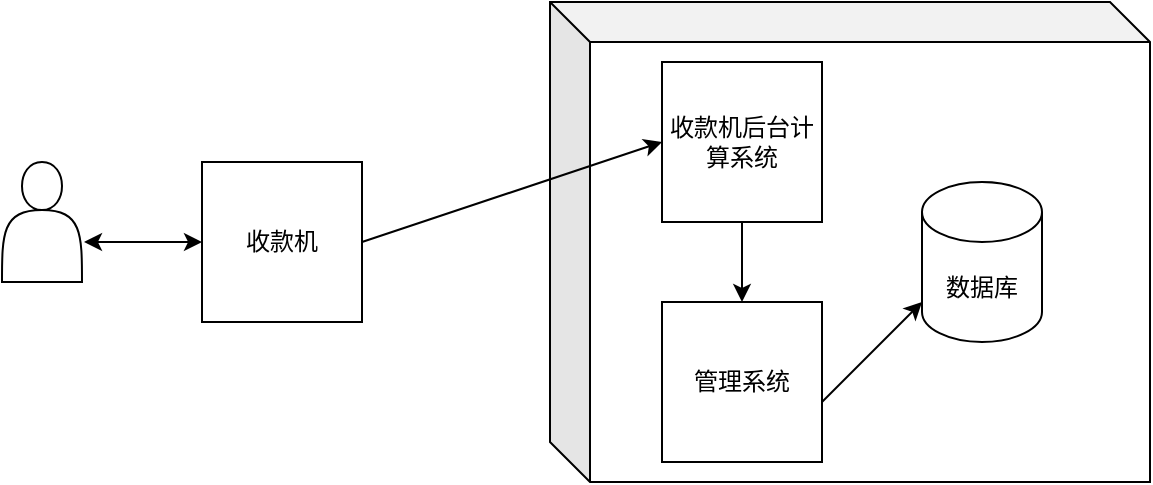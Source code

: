 <mxfile version="13.10.4" type="github">
  <diagram id="prtHgNgQTEPvFCAcTncT" name="Page-1">
    <mxGraphModel dx="1077" dy="570" grid="1" gridSize="10" guides="1" tooltips="1" connect="1" arrows="1" fold="1" page="1" pageScale="1" pageWidth="827" pageHeight="1169" math="0" shadow="0">
      <root>
        <mxCell id="0" />
        <mxCell id="1" parent="0" />
        <mxCell id="8uargiivEpX5JbYy6IFa-6" value="" style="shape=cube;whiteSpace=wrap;html=1;boundedLbl=1;backgroundOutline=1;darkOpacity=0.05;darkOpacity2=0.1;rotation=0;" vertex="1" parent="1">
          <mxGeometry x="414" y="300" width="300" height="240" as="geometry" />
        </mxCell>
        <mxCell id="8uargiivEpX5JbYy6IFa-1" value="收款机" style="whiteSpace=wrap;html=1;aspect=fixed;" vertex="1" parent="1">
          <mxGeometry x="240" y="380" width="80" height="80" as="geometry" />
        </mxCell>
        <mxCell id="8uargiivEpX5JbYy6IFa-2" value="" style="shape=actor;whiteSpace=wrap;html=1;" vertex="1" parent="1">
          <mxGeometry x="140" y="380" width="40" height="60" as="geometry" />
        </mxCell>
        <mxCell id="8uargiivEpX5JbYy6IFa-3" value="收款机后台计算系统" style="whiteSpace=wrap;html=1;aspect=fixed;" vertex="1" parent="1">
          <mxGeometry x="470" y="330" width="80" height="80" as="geometry" />
        </mxCell>
        <mxCell id="8uargiivEpX5JbYy6IFa-4" value="管理系统" style="whiteSpace=wrap;html=1;aspect=fixed;" vertex="1" parent="1">
          <mxGeometry x="470" y="450" width="80" height="80" as="geometry" />
        </mxCell>
        <mxCell id="8uargiivEpX5JbYy6IFa-5" value="数据库" style="shape=cylinder3;whiteSpace=wrap;html=1;boundedLbl=1;backgroundOutline=1;size=15;" vertex="1" parent="1">
          <mxGeometry x="600" y="390" width="60" height="80" as="geometry" />
        </mxCell>
        <mxCell id="8uargiivEpX5JbYy6IFa-7" value="" style="endArrow=classic;html=1;exitX=1;exitY=0.5;exitDx=0;exitDy=0;entryX=0;entryY=0.5;entryDx=0;entryDy=0;" edge="1" parent="1" source="8uargiivEpX5JbYy6IFa-1" target="8uargiivEpX5JbYy6IFa-3">
          <mxGeometry width="50" height="50" relative="1" as="geometry">
            <mxPoint x="450" y="410" as="sourcePoint" />
            <mxPoint x="500" y="360" as="targetPoint" />
          </mxGeometry>
        </mxCell>
        <mxCell id="8uargiivEpX5JbYy6IFa-8" value="" style="endArrow=classic;html=1;entryX=0.5;entryY=0;entryDx=0;entryDy=0;exitX=0.5;exitY=1;exitDx=0;exitDy=0;" edge="1" parent="1" source="8uargiivEpX5JbYy6IFa-3" target="8uargiivEpX5JbYy6IFa-4">
          <mxGeometry width="50" height="50" relative="1" as="geometry">
            <mxPoint x="450" y="410" as="sourcePoint" />
            <mxPoint x="500" y="360" as="targetPoint" />
          </mxGeometry>
        </mxCell>
        <mxCell id="8uargiivEpX5JbYy6IFa-9" value="" style="endArrow=classic;html=1;" edge="1" parent="1">
          <mxGeometry width="50" height="50" relative="1" as="geometry">
            <mxPoint x="550" y="500" as="sourcePoint" />
            <mxPoint x="600" y="450" as="targetPoint" />
          </mxGeometry>
        </mxCell>
        <mxCell id="8uargiivEpX5JbYy6IFa-10" value="" style="endArrow=classic;startArrow=classic;html=1;entryX=0;entryY=0.5;entryDx=0;entryDy=0;" edge="1" parent="1" target="8uargiivEpX5JbYy6IFa-1">
          <mxGeometry width="50" height="50" relative="1" as="geometry">
            <mxPoint x="181" y="420" as="sourcePoint" />
            <mxPoint x="220" y="390" as="targetPoint" />
          </mxGeometry>
        </mxCell>
      </root>
    </mxGraphModel>
  </diagram>
</mxfile>
